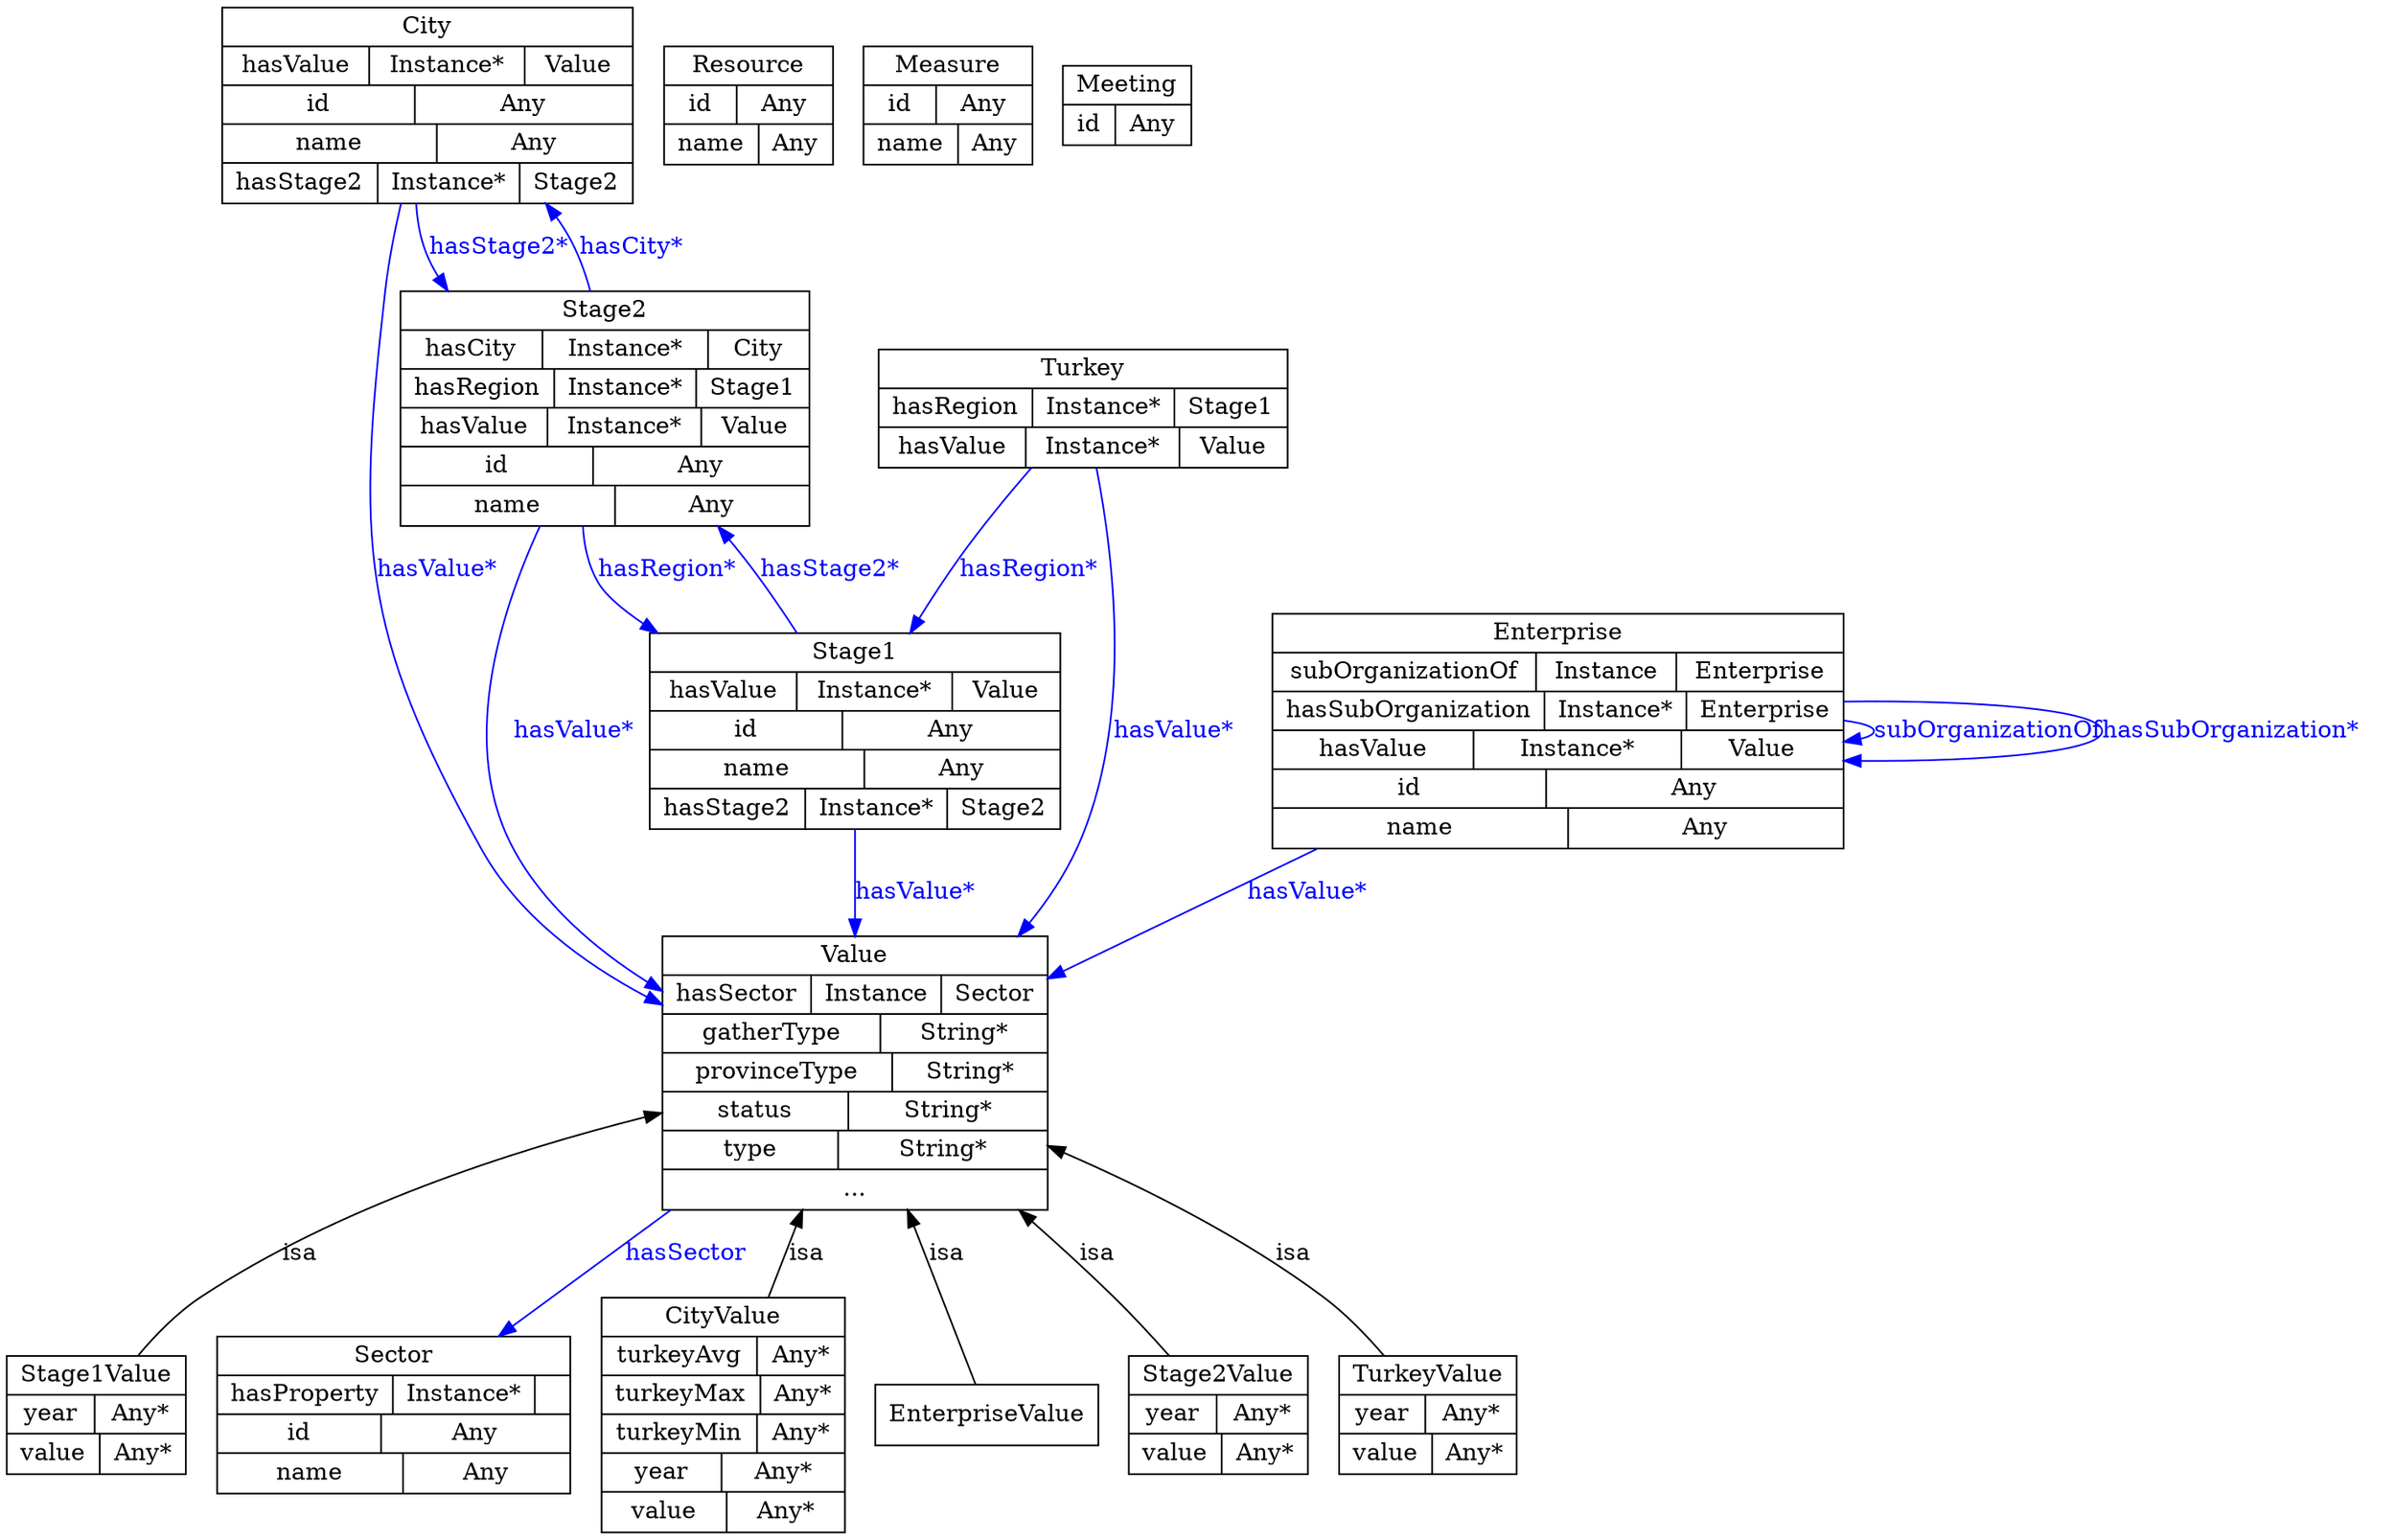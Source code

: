 digraph tuikV4 {
	node [label="\N"];
	graph [bb="0,0,1173,906"];
	"http://www.tuik.com/tuik#Stage1Value" [label="{Stage1Value|{year|Any*}|{value|Any*}}", shape=record, color="0.0,0.0,0.0", fontcolor="0.0,0.0,0.0", pos="46,70", rects="0,81.5,92,104.5 0,58.5,42,81.5 42,58.5,92,81.5 0,35.5,45,58.5 45,35.5,92,58.5", width="1.2778", height="0.97222"];
	"http://www.tuik.com/tuik#Value" [label="{Value|{hasSector|Instance|{Sector}}|{gatherType|String*}|{provinceType|String*}|{status|String*}|{type|String*}|{...}}", shape=record, color="0.0,0.0,0.0", fontcolor="0.0,0.0,0.0", pos="430,273", rects="336,330.5,524,353.5 336,307.5,408,330.5 408,307.5,471,330.5 471,307.5,524,330.5 336,284.5,442,307.5 442,284.5,524,307.5 336,261.5\
,449,284.5 449,261.5,524,284.5 336,238.5,426,261.5 426,238.5,524,261.5 336,215.5,422,238.5 422,215.5,524,238.5 336,192.5,524,215.5", width="2.6111", height="2.25"];
	"http://www.tuik.com/tuik#City" [label="{City|{hasValue|Instance*|{Value}}|{id|Any}|{name|Any}|{hasStage2|Instance*|{Stage2}}}", shape=record, color="0.0,0.0,0.0", fontcolor="0.0,0.0,0.0", pos="222,848", rects="123.5,882.5,320.5,905.5 123.5,859.5,194.5,882.5 194.5,859.5,268.5,882.5 268.5,859.5,320.5,882.5 123.5,836.5,215.5,859.5 215.5,836.5\
,320.5,859.5 123.5,813.5,224.5,836.5 224.5,813.5,320.5,836.5 123.5,790.5,196.5,813.5 196.5,790.5,266.5,813.5 266.5,790.5,320.5\
,813.5", width="2.7292", height="1.6111"];
	"http://www.tuik.com/tuik#Stage2" [label="{Stage2|{hasCity|Instance*|{City}}|{hasRegion|Instance*|{Stage1}}|{hasValue|Instance*|{Value}}|{id|Any}|{name|Any}}", shape=record, color="0.0,0.0,0.0", fontcolor="0.0,0.0,0.0", pos="309,668", rects="209.5,714,408.5,737 209.5,691,278.5,714 278.5,691,358.5,714 358.5,691,408.5,714 209.5,668,284.5,691 284.5,668,354.5,691 354.5,668\
,408.5,691 209.5,645,280.5,668 280.5,645,355.5,668 355.5,645,408.5,668 209.5,622,302.5,645 302.5,622,408.5,645 209.5,599,311.5,\
622 311.5,599,408.5,622", width="2.7569", height="1.9306"];
	"http://www.tuik.com/tuik#Sector" [label="{Sector|{hasProperty|Instance*|{}}|{id|Any}|{name|Any}}", shape=record, color="0.0,0.0,0.0", fontcolor="0.0,0.0,0.0", pos="197,70", rects="110,93,284,116 110,70,194,93 194,70,264,93 264,70,284,93 110,47,190,70 190,47,284,70 110,24,200,47 200,24,284,47", width="2.4167", height="1.2917"];
	"http://www.tuik.com/tuik#Turkey" [label="{Turkey|{hasRegion|Instance*|{Stage1}}|{hasValue|Instance*|{Value}}}", shape=record, color="0.0,0.0,0.0", fontcolor="0.0,0.0,0.0", pos="545,668", rects="445.5,679.5,644.5,702.5 445.5,656.5,520.5,679.5 520.5,656.5,590.5,679.5 590.5,656.5,644.5,679.5 445.5,633.5,516.5,656.5 516.5,633.5\
,591.5,656.5 591.5,633.5,644.5,656.5", width="2.7569", height="0.97222"];
	"http://www.tuik.com/tuik#Stage1" [label="{Stage1|{hasValue|Instance*|{Value}}|{id|Any}|{name|Any}|{hasStage2|Instance*|{Stage2}}}", shape=record, color="0.0,0.0,0.0", fontcolor="0.0,0.0,0.0", pos="430,476", rects="331.5,510.5,528.5,533.5 331.5,487.5,402.5,510.5 402.5,487.5,476.5,510.5 476.5,487.5,528.5,510.5 331.5,464.5,423.5,487.5 423.5,464.5\
,528.5,487.5 331.5,441.5,432.5,464.5 432.5,441.5,528.5,464.5 331.5,418.5,404.5,441.5 404.5,418.5,474.5,441.5 474.5,418.5,528.5\
,441.5", width="2.7292", height="1.6111"];
	"http://www.tuik.com/tuik#Resource" [label="{Resource|{id|Any}|{name|Any}}", shape=record, color="0.0,0.0,0.0", fontcolor="0.0,0.0,0.0", pos="382,848", rects="339,859.5,425,882.5 339,836.5,375,859.5 375,836.5,425,859.5 339,813.5,385,836.5 385,813.5,425,836.5", width="1.1944", height="0.97222"];
	"http://www.tuik.com/tuik#CityValue" [label="{CityValue|{turkeyAvg|Any*}|{turkeyMax|Any*}|{turkeyMin|Any*}|{year|Any*}|{value|Any*}}", shape=record, color="0.0,0.0,0.0", fontcolor="0.0,0.0,0.0", pos="364,70", rects="302.5,116,425.5,139 302.5,93,377.5,116 377.5,93,425.5,116 302.5,70,378.5,93 378.5,70,425.5,93 302.5,47,376.5,70 376.5,47,425.5,70\
 302.5,24,360.5,47 360.5,24,425.5,47 302.5,1,362.5,24 362.5,1,425.5,24", width="1.7014", height="1.9306"];
	"http://www.tuik.com/tuik#Measure" [label="{Measure|{id|Any}|{name|Any}}", shape=record, color="0.0,0.0,0.0", fontcolor="0.0,0.0,0.0", pos="486,848", rects="443,859.5,529,882.5 443,836.5,479,859.5 479,836.5,529,859.5 443,813.5,489,836.5 489,813.5,529,836.5", width="1.1944", height="0.97222"];
	"http://www.tuik.com/tuik#EnterpriseValue" [label=EnterpriseValue, shape=box, color="0.0,0.0,0.0", fontcolor="0.0,0.0,0.0", pos="496,70", width="1.4444", height="0.5"];
	"http://www.tuik.com/tuik#Enterprise" [label="{Enterprise|{subOrganizationOf|Instance|{Enterprise}}|{hasSubOrganization|Instance*|{Enterprise}}|{hasValue|Instance*|{Value}}|{\
id|Any}|{name|Any}}", shape=record, color="0.0,0.0,0.0", fontcolor="0.0,0.0,0.0", pos="777,476", rects="641.5,522,912.5,545 641.5,499,767.5,522 767.5,499,834.5,522 834.5,499,912.5,522 641.5,476,769.5,499 769.5,476,839.5,499 839.5,476\
,912.5,499 641.5,453,736.5,476 736.5,453,835.5,476 835.5,453,912.5,476 641.5,430,770.5,453 770.5,430,912.5,453 641.5,407,779.5,\
430 779.5,407,912.5,430", width="3.7569", height="1.9306"];
	"http://www.tuik.com/tuik#Stage2Value" [label="{Stage2Value|{year|Any*}|{value|Any*}}", shape=record, color="0.0,0.0,0.0", fontcolor="0.0,0.0,0.0", pos="612,70", rects="566,81.5,658,104.5 566,58.5,608,81.5 608,58.5,658,81.5 566,35.5,611,58.5 611,35.5,658,58.5", width="1.2778", height="0.97222"];
	"http://www.tuik.com/tuik#Meeting" [label="{Meeting|{id|Any}}", shape=record, color="0.0,0.0,0.0", fontcolor="0.0,0.0,0.0", pos="581,848", rects="547.5,848,614.5,871 547.5,825,574.5,848 574.5,825,614.5,848", width="0.92361", height="0.65278"];
	"http://www.tuik.com/tuik#TurkeyValue" [label="{TurkeyValue|{year|Any*}|{value|Any*}}", shape=record, color="0.0,0.0,0.0", fontcolor="0.0,0.0,0.0", pos="722,70", rects="676,81.5,768,104.5 676,58.5,718,81.5 718,58.5,768,81.5 676,35.5,721,58.5 721,35.5,768,58.5", width="1.2778", height="0.97222"];
	"http://www.tuik.com/tuik#Value" -> "http://www.tuik.com/tuik#Stage1Value" [dir=back, label=isa, color="0.0,0.0,0.0", fontcolor="0.0,0.0,0.0", pos="s,335.92,248.37 325.97,245.36 257.5,224.36 168.41,190.16 101,140 88.095,130.4 76.524,117.06 67.363,104.68", lp="158,166"];
	"http://www.tuik.com/tuik#City" -> "http://www.tuik.com/tuik#Value" [label="hasValue*", color="0.6666667,1.0,1.0", fontcolor="0.6666667,1.0,1.0", style=filled, pos="e,335.72,316.76 208.37,790.47 204.92,773.69 201.72,755.19 200,738 185.19,589.77 180.83,539.95 246,406 263.13,370.79 294.78,343 327.07\
,322.18", lp="223,572"];
	"http://www.tuik.com/tuik#City" -> "http://www.tuik.com/tuik#Stage2" [label="hasStage2*", color="0.6666667,1.0,1.0", fontcolor="0.6666667,1.0,1.0", style=filled, pos="e,233.24,737.04 215.99,790.3 216.57,778.62 218.56,766.64 223,756 224.46,752.51 226.12,749.09 227.97,745.74", lp="255,764"];
	"http://www.tuik.com/tuik#Value" -> "http://www.tuik.com/tuik#Sector" [label=hasSector, color="0.6666667,1.0,1.0", fontcolor="0.6666667,1.0,1.0", style=filled, pos="e,249.37,116.18 337.58,192.27 310.52,168.93 281.65,144.03 257.16,122.9", lp="342,166"];
	"http://www.tuik.com/tuik#Turkey" -> "http://www.tuik.com/tuik#Stage1" [label="hasRegion*", color="0.6666667,1.0,1.0", fontcolor="0.6666667,1.0,1.0", style=filled, pos="e,458.69,533.51 520.43,633.3 509.2,617.41 495.98,598.02 485,580 477.74,568.09 470.42,555.14 463.58,542.57", lp="518,572"];
	"http://www.tuik.com/tuik#Turkey" -> "http://www.tuik.com/tuik#Value" [label="hasValue*", color="0.6666667,1.0,1.0", fontcolor="0.6666667,1.0,1.0", style=filled, pos="e,506.72,353.65 551.14,633.35 558.95,582.13 567.97,482.47 537,406 530.86,390.83 522.35,376.03 512.79,362.16", lp="588,476"];
	"http://www.tuik.com/tuik#Stage1" -> "http://www.tuik.com/tuik#Value" [label="hasValue*", color="0.6666667,1.0,1.0", fontcolor="0.6666667,1.0,1.0", style=filled, pos="e,430,353.72 430,418.48 430,401.53 430,382.5 430,363.95", lp="459,380"];
	"http://www.tuik.com/tuik#Stage1" -> "http://www.tuik.com/tuik#Stage2" [label="hasStage2*", color="0.6666667,1.0,1.0", fontcolor="0.6666667,1.0,1.0", style=filled, pos="e,362.27,598.86 401.89,533.52 393.7,548.88 384.4,565.32 375,580 372.76,583.5 370.41,587.04 368,590.59", lp="416,572"];
	"http://www.tuik.com/tuik#Stage2" -> "http://www.tuik.com/tuik#City" [label="hasCity*", color="0.6666667,1.0,1.0", fontcolor="0.6666667,1.0,1.0", style=filled, pos="e,276.17,790.1 299.53,737.14 296.45,749.12 292.38,761.2 287,772 285.42,775.18 283.66,778.34 281.78,781.45", lp="318.5,764"];
	"http://www.tuik.com/tuik#Stage2" -> "http://www.tuik.com/tuik#Stage1" [label="hasRegion*", color="0.6666667,1.0,1.0", fontcolor="0.6666667,1.0,1.0", style=filled, pos="e,336.55,533.7 296.6,598.85 297.08,586.75 299.45,574.63 305,564 308.63,557.05 317.29,548.65 328.45,539.85", lp="338,572"];
	"http://www.tuik.com/tuik#Stage2" -> "http://www.tuik.com/tuik#Value" [label="hasValue*", color="0.6666667,1.0,1.0", fontcolor="0.6666667,1.0,1.0", style=filled, pos="e,335.83,325.96 275.61,598.73 253.89,544.16 234.58,466.98 264,406 278.08,376.82 302.08,352.11 327.53,332.24", lp="293,476"];
	"http://www.tuik.com/tuik#Value" -> "http://www.tuik.com/tuik#CityValue" [dir=back, label=isa, color="0.0,0.0,0.0", fontcolor="0.0,0.0,0.0", pos="s,403.82,192.27 400.69,182.74 395.9,168.16 391.01,153.25 386.42,139.28", lp="405,166"];
	"http://www.tuik.com/tuik#Value" -> "http://www.tuik.com/tuik#EnterpriseValue" [dir=back, label=isa, color="0.0,0.0,0.0", fontcolor="0.0,0.0,0.0", pos="s,456.18,192.27 459.3,182.76 471.03,147.05 483.38,109.43 490.35,88.218", lp="475,166"];
	"http://www.tuik.com/tuik#Enterprise" -> "http://www.tuik.com/tuik#Enterprise" [label=subOrganizationOf, color="0.6666667,1.0,1.0", fontcolor="0.6666667,1.0,1.0", style=filled, pos="e,912.78,469.18 912.78,482.82 923.42,481.32 930,479.05 930,476 930,474.1 927.43,472.49 922.91,471.19", lp="983,476"];
	"http://www.tuik.com/tuik#Enterprise" -> "http://www.tuik.com/tuik#Enterprise" [label="hasSubOrganization*", color="0.6666667,1.0,1.0", fontcolor="0.6666667,1.0,1.0", style=filled, pos="e,912.55,458.14 912.55,493.86 976.23,495.01 1036,489.05 1036,476 1036,463.63 982.37,457.64 922.58,458.02", lp="1095.5,476"];
	"http://www.tuik.com/tuik#Enterprise" -> "http://www.tuik.com/tuik#Value" [label="hasValue*", color="0.6666667,1.0,1.0", fontcolor="0.6666667,1.0,1.0", style=filled, pos="e,524.08,328.5 659.52,406.95 618.4,383.13 572.57,356.59 532.75,333.52", lp="654,380"];
	"http://www.tuik.com/tuik#Value" -> "http://www.tuik.com/tuik#Stage2Value" [dir=back, label=isa, color="0.0,0.0,0.0", fontcolor="0.0,0.0,0.0", pos="s,508.79,192.49 516.05,184.84 529.98,170.09 544.06,154.77 557,140 566.89,128.71 577.27,115.95 586.32,104.5", lp="549,166"];
	"http://www.tuik.com/tuik#Value" -> "http://www.tuik.com/tuik#TurkeyValue" [dir=back, label=isa, color="0.0,0.0,0.0", fontcolor="0.0,0.0,0.0", pos="s,524.24,230.18 533.19,225.66 576.97,203.28 627,173.9 667,140 679.04,129.8 690.29,116.64 699.45,104.55", lp="653,166"];
}
